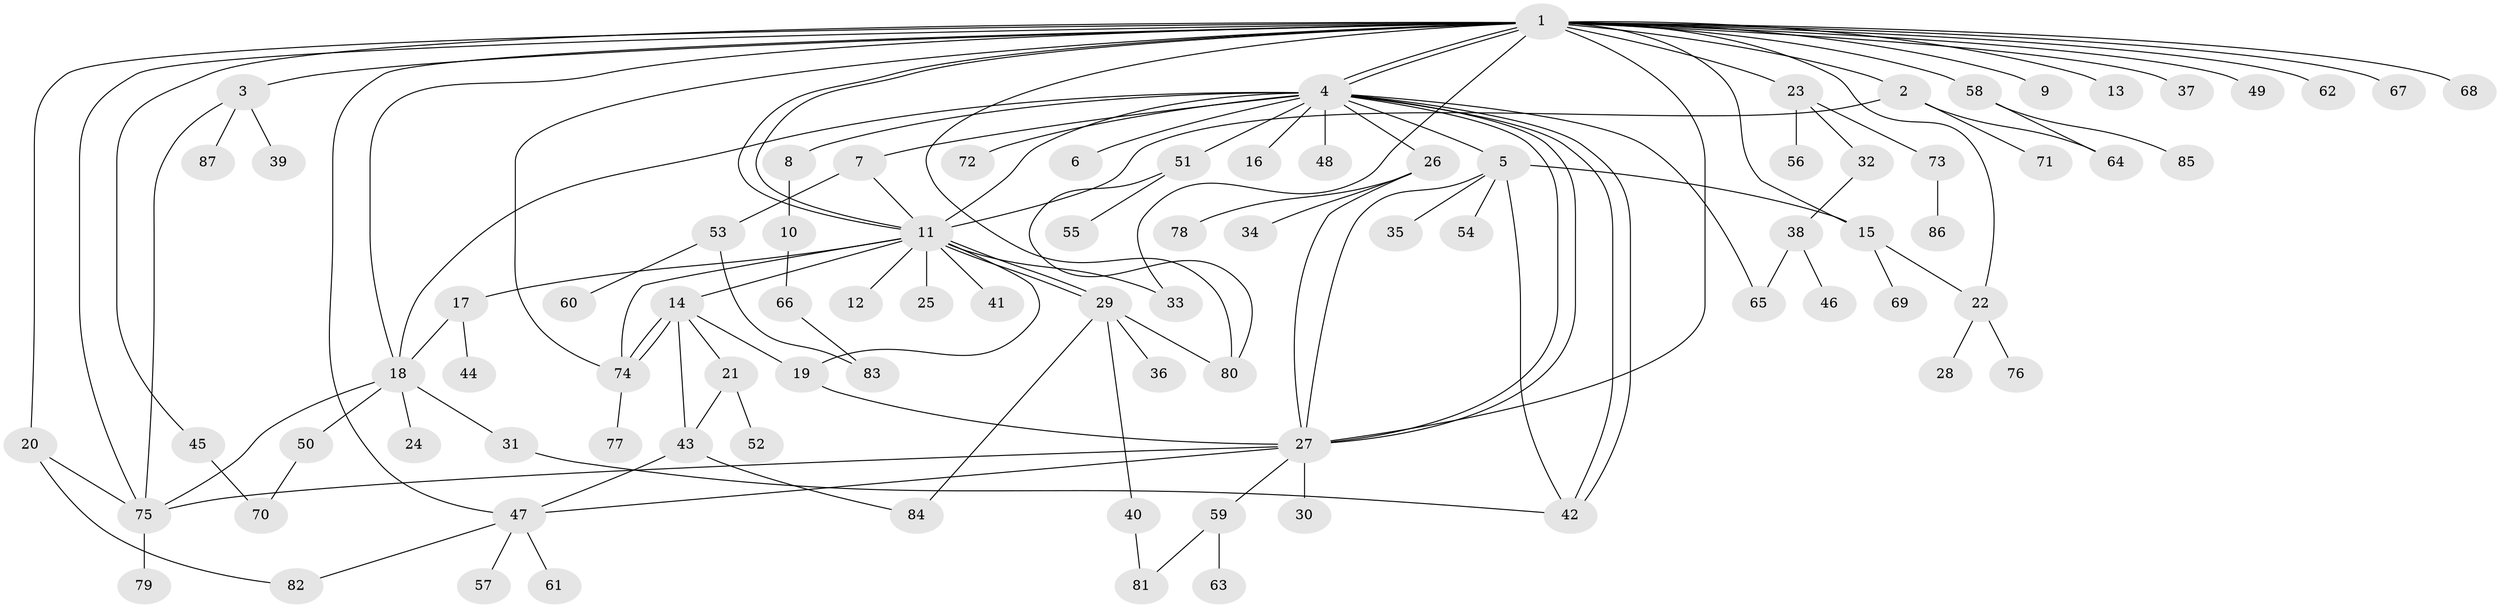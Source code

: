 // coarse degree distribution, {30: 0.015384615384615385, 2: 0.23076923076923078, 7: 0.015384615384615385, 18: 0.015384615384615385, 1: 0.47692307692307695, 4: 0.046153846153846156, 3: 0.13846153846153847, 6: 0.03076923076923077, 8: 0.015384615384615385, 5: 0.015384615384615385}
// Generated by graph-tools (version 1.1) at 2025/23/03/03/25 07:23:48]
// undirected, 87 vertices, 125 edges
graph export_dot {
graph [start="1"]
  node [color=gray90,style=filled];
  1;
  2;
  3;
  4;
  5;
  6;
  7;
  8;
  9;
  10;
  11;
  12;
  13;
  14;
  15;
  16;
  17;
  18;
  19;
  20;
  21;
  22;
  23;
  24;
  25;
  26;
  27;
  28;
  29;
  30;
  31;
  32;
  33;
  34;
  35;
  36;
  37;
  38;
  39;
  40;
  41;
  42;
  43;
  44;
  45;
  46;
  47;
  48;
  49;
  50;
  51;
  52;
  53;
  54;
  55;
  56;
  57;
  58;
  59;
  60;
  61;
  62;
  63;
  64;
  65;
  66;
  67;
  68;
  69;
  70;
  71;
  72;
  73;
  74;
  75;
  76;
  77;
  78;
  79;
  80;
  81;
  82;
  83;
  84;
  85;
  86;
  87;
  1 -- 2;
  1 -- 3;
  1 -- 4;
  1 -- 4;
  1 -- 9;
  1 -- 11;
  1 -- 11;
  1 -- 13;
  1 -- 15;
  1 -- 18;
  1 -- 20;
  1 -- 22;
  1 -- 23;
  1 -- 27;
  1 -- 33;
  1 -- 37;
  1 -- 45;
  1 -- 47;
  1 -- 49;
  1 -- 58;
  1 -- 62;
  1 -- 67;
  1 -- 68;
  1 -- 74;
  1 -- 75;
  1 -- 80;
  2 -- 11;
  2 -- 64;
  2 -- 71;
  3 -- 39;
  3 -- 75;
  3 -- 87;
  4 -- 5;
  4 -- 6;
  4 -- 7;
  4 -- 8;
  4 -- 11;
  4 -- 16;
  4 -- 18;
  4 -- 26;
  4 -- 27;
  4 -- 27;
  4 -- 42;
  4 -- 42;
  4 -- 48;
  4 -- 51;
  4 -- 65;
  4 -- 72;
  5 -- 15;
  5 -- 27;
  5 -- 35;
  5 -- 42;
  5 -- 54;
  7 -- 11;
  7 -- 53;
  8 -- 10;
  10 -- 66;
  11 -- 12;
  11 -- 14;
  11 -- 17;
  11 -- 19;
  11 -- 25;
  11 -- 29;
  11 -- 29;
  11 -- 33;
  11 -- 41;
  11 -- 74;
  14 -- 19;
  14 -- 21;
  14 -- 43;
  14 -- 74;
  14 -- 74;
  15 -- 22;
  15 -- 69;
  17 -- 18;
  17 -- 44;
  18 -- 24;
  18 -- 31;
  18 -- 50;
  18 -- 75;
  19 -- 27;
  20 -- 75;
  20 -- 82;
  21 -- 43;
  21 -- 52;
  22 -- 28;
  22 -- 76;
  23 -- 32;
  23 -- 56;
  23 -- 73;
  26 -- 27;
  26 -- 34;
  26 -- 78;
  27 -- 30;
  27 -- 47;
  27 -- 59;
  27 -- 75;
  29 -- 36;
  29 -- 40;
  29 -- 80;
  29 -- 84;
  31 -- 42;
  32 -- 38;
  38 -- 46;
  38 -- 65;
  40 -- 81;
  43 -- 47;
  43 -- 84;
  45 -- 70;
  47 -- 57;
  47 -- 61;
  47 -- 82;
  50 -- 70;
  51 -- 55;
  51 -- 80;
  53 -- 60;
  53 -- 83;
  58 -- 64;
  58 -- 85;
  59 -- 63;
  59 -- 81;
  66 -- 83;
  73 -- 86;
  74 -- 77;
  75 -- 79;
}
